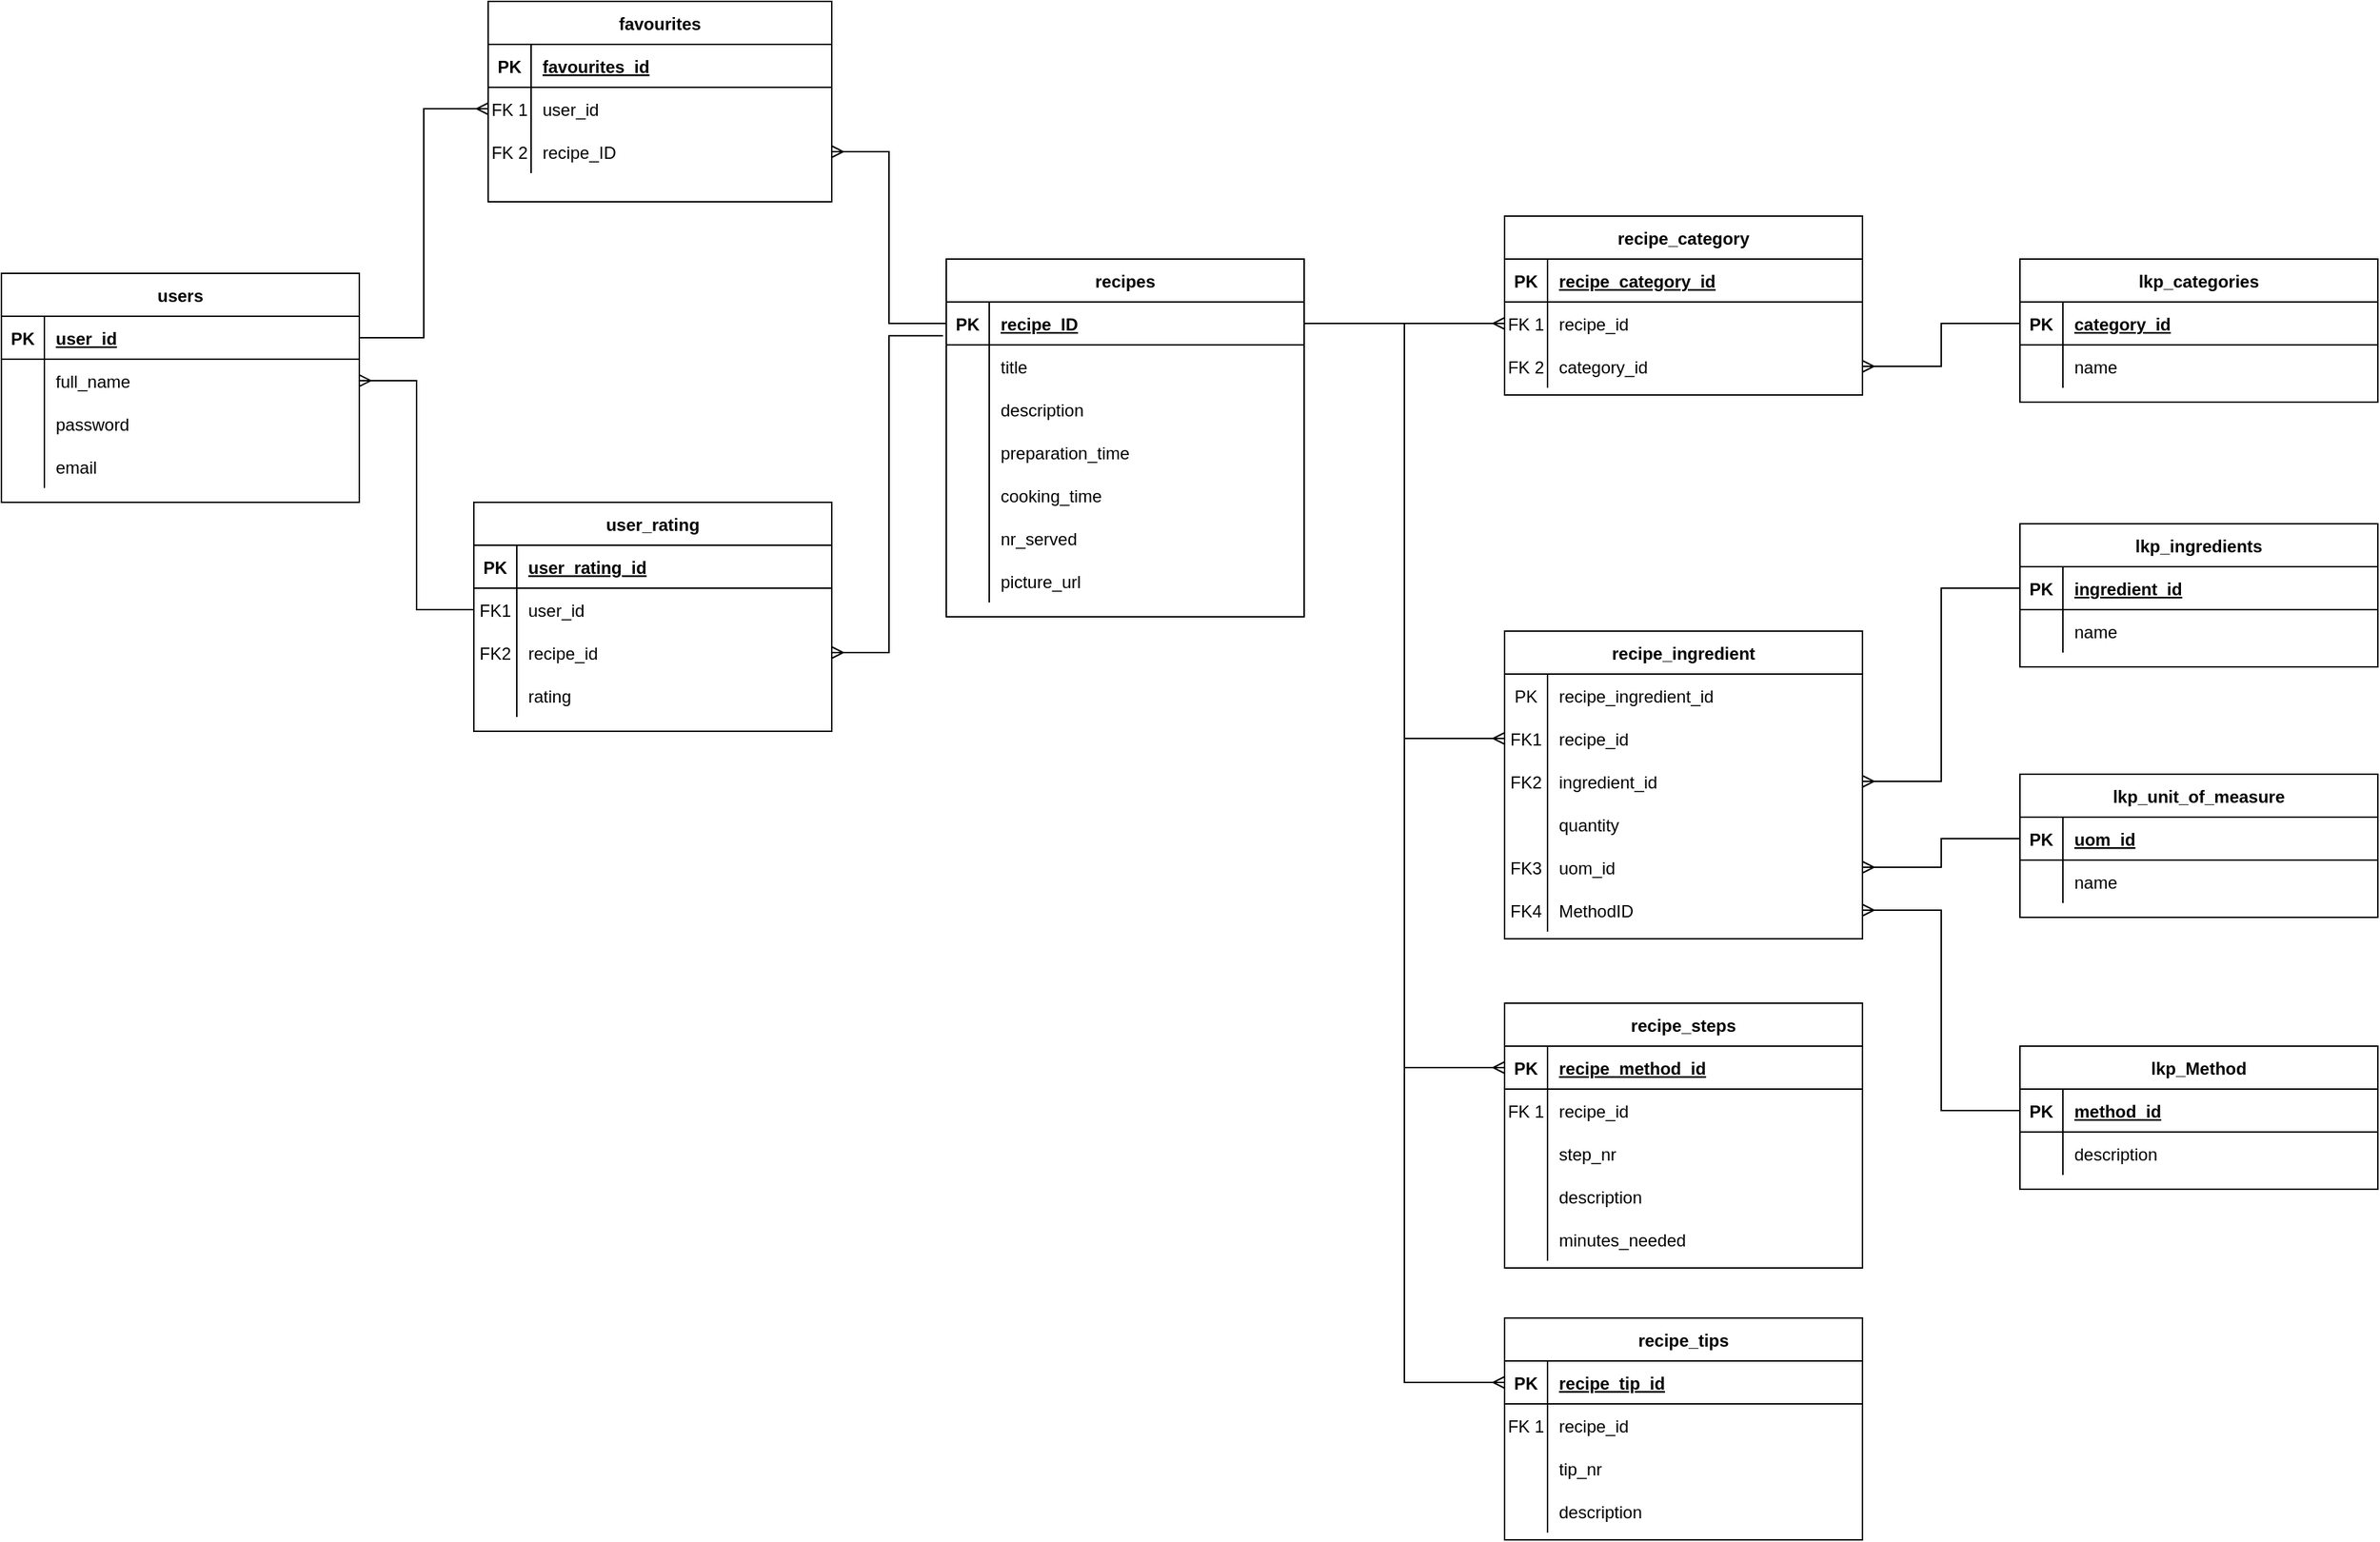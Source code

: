 <mxfile version="24.0.2" type="device">
  <diagram id="R2lEEEUBdFMjLlhIrx00" name="Page-1">
    <mxGraphModel dx="1595" dy="1974" grid="1" gridSize="10" guides="1" tooltips="1" connect="1" arrows="1" fold="1" page="1" pageScale="1" pageWidth="1654" pageHeight="1169" math="0" shadow="0" extFonts="Permanent Marker^https://fonts.googleapis.com/css?family=Permanent+Marker">
      <root>
        <mxCell id="0" />
        <mxCell id="1" parent="0" />
        <mxCell id="C-vyLk0tnHw3VtMMgP7b-2" value="recipes" style="shape=table;startSize=30;container=1;collapsible=1;childLayout=tableLayout;fixedRows=1;rowLines=0;fontStyle=1;align=center;resizeLast=1;" parent="1" vertex="1">
          <mxGeometry x="880" y="100" width="250" height="250" as="geometry" />
        </mxCell>
        <mxCell id="C-vyLk0tnHw3VtMMgP7b-3" value="" style="shape=partialRectangle;collapsible=0;dropTarget=0;pointerEvents=0;fillColor=none;points=[[0,0.5],[1,0.5]];portConstraint=eastwest;top=0;left=0;right=0;bottom=1;" parent="C-vyLk0tnHw3VtMMgP7b-2" vertex="1">
          <mxGeometry y="30" width="250" height="30" as="geometry" />
        </mxCell>
        <mxCell id="C-vyLk0tnHw3VtMMgP7b-4" value="PK" style="shape=partialRectangle;overflow=hidden;connectable=0;fillColor=none;top=0;left=0;bottom=0;right=0;fontStyle=1;" parent="C-vyLk0tnHw3VtMMgP7b-3" vertex="1">
          <mxGeometry width="30" height="30" as="geometry">
            <mxRectangle width="30" height="30" as="alternateBounds" />
          </mxGeometry>
        </mxCell>
        <mxCell id="C-vyLk0tnHw3VtMMgP7b-5" value="recipe_ID" style="shape=partialRectangle;overflow=hidden;connectable=0;fillColor=none;top=0;left=0;bottom=0;right=0;align=left;spacingLeft=6;fontStyle=5;" parent="C-vyLk0tnHw3VtMMgP7b-3" vertex="1">
          <mxGeometry x="30" width="220" height="30" as="geometry">
            <mxRectangle width="220" height="30" as="alternateBounds" />
          </mxGeometry>
        </mxCell>
        <mxCell id="C-vyLk0tnHw3VtMMgP7b-6" value="" style="shape=partialRectangle;collapsible=0;dropTarget=0;pointerEvents=0;fillColor=none;points=[[0,0.5],[1,0.5]];portConstraint=eastwest;top=0;left=0;right=0;bottom=0;" parent="C-vyLk0tnHw3VtMMgP7b-2" vertex="1">
          <mxGeometry y="60" width="250" height="30" as="geometry" />
        </mxCell>
        <mxCell id="C-vyLk0tnHw3VtMMgP7b-7" value="" style="shape=partialRectangle;overflow=hidden;connectable=0;fillColor=none;top=0;left=0;bottom=0;right=0;" parent="C-vyLk0tnHw3VtMMgP7b-6" vertex="1">
          <mxGeometry width="30" height="30" as="geometry">
            <mxRectangle width="30" height="30" as="alternateBounds" />
          </mxGeometry>
        </mxCell>
        <mxCell id="C-vyLk0tnHw3VtMMgP7b-8" value="title" style="shape=partialRectangle;overflow=hidden;connectable=0;fillColor=none;top=0;left=0;bottom=0;right=0;align=left;spacingLeft=6;" parent="C-vyLk0tnHw3VtMMgP7b-6" vertex="1">
          <mxGeometry x="30" width="220" height="30" as="geometry">
            <mxRectangle width="220" height="30" as="alternateBounds" />
          </mxGeometry>
        </mxCell>
        <mxCell id="C-vyLk0tnHw3VtMMgP7b-9" value="" style="shape=partialRectangle;collapsible=0;dropTarget=0;pointerEvents=0;fillColor=none;points=[[0,0.5],[1,0.5]];portConstraint=eastwest;top=0;left=0;right=0;bottom=0;" parent="C-vyLk0tnHw3VtMMgP7b-2" vertex="1">
          <mxGeometry y="90" width="250" height="30" as="geometry" />
        </mxCell>
        <mxCell id="C-vyLk0tnHw3VtMMgP7b-10" value="" style="shape=partialRectangle;overflow=hidden;connectable=0;fillColor=none;top=0;left=0;bottom=0;right=0;" parent="C-vyLk0tnHw3VtMMgP7b-9" vertex="1">
          <mxGeometry width="30" height="30" as="geometry">
            <mxRectangle width="30" height="30" as="alternateBounds" />
          </mxGeometry>
        </mxCell>
        <mxCell id="C-vyLk0tnHw3VtMMgP7b-11" value="description" style="shape=partialRectangle;overflow=hidden;connectable=0;fillColor=none;top=0;left=0;bottom=0;right=0;align=left;spacingLeft=6;" parent="C-vyLk0tnHw3VtMMgP7b-9" vertex="1">
          <mxGeometry x="30" width="220" height="30" as="geometry">
            <mxRectangle width="220" height="30" as="alternateBounds" />
          </mxGeometry>
        </mxCell>
        <mxCell id="tBnI66mgO-vUARyj_V_4-46" style="shape=partialRectangle;collapsible=0;dropTarget=0;pointerEvents=0;fillColor=none;points=[[0,0.5],[1,0.5]];portConstraint=eastwest;top=0;left=0;right=0;bottom=0;" parent="C-vyLk0tnHw3VtMMgP7b-2" vertex="1">
          <mxGeometry y="120" width="250" height="30" as="geometry" />
        </mxCell>
        <mxCell id="tBnI66mgO-vUARyj_V_4-47" style="shape=partialRectangle;overflow=hidden;connectable=0;fillColor=none;top=0;left=0;bottom=0;right=0;" parent="tBnI66mgO-vUARyj_V_4-46" vertex="1">
          <mxGeometry width="30" height="30" as="geometry">
            <mxRectangle width="30" height="30" as="alternateBounds" />
          </mxGeometry>
        </mxCell>
        <mxCell id="tBnI66mgO-vUARyj_V_4-48" value="preparation_time" style="shape=partialRectangle;overflow=hidden;connectable=0;fillColor=none;top=0;left=0;bottom=0;right=0;align=left;spacingLeft=6;" parent="tBnI66mgO-vUARyj_V_4-46" vertex="1">
          <mxGeometry x="30" width="220" height="30" as="geometry">
            <mxRectangle width="220" height="30" as="alternateBounds" />
          </mxGeometry>
        </mxCell>
        <mxCell id="tBnI66mgO-vUARyj_V_4-43" style="shape=partialRectangle;collapsible=0;dropTarget=0;pointerEvents=0;fillColor=none;points=[[0,0.5],[1,0.5]];portConstraint=eastwest;top=0;left=0;right=0;bottom=0;" parent="C-vyLk0tnHw3VtMMgP7b-2" vertex="1">
          <mxGeometry y="150" width="250" height="30" as="geometry" />
        </mxCell>
        <mxCell id="tBnI66mgO-vUARyj_V_4-44" style="shape=partialRectangle;overflow=hidden;connectable=0;fillColor=none;top=0;left=0;bottom=0;right=0;" parent="tBnI66mgO-vUARyj_V_4-43" vertex="1">
          <mxGeometry width="30" height="30" as="geometry">
            <mxRectangle width="30" height="30" as="alternateBounds" />
          </mxGeometry>
        </mxCell>
        <mxCell id="tBnI66mgO-vUARyj_V_4-45" value="cooking_time" style="shape=partialRectangle;overflow=hidden;connectable=0;fillColor=none;top=0;left=0;bottom=0;right=0;align=left;spacingLeft=6;" parent="tBnI66mgO-vUARyj_V_4-43" vertex="1">
          <mxGeometry x="30" width="220" height="30" as="geometry">
            <mxRectangle width="220" height="30" as="alternateBounds" />
          </mxGeometry>
        </mxCell>
        <mxCell id="1CbNMSSbYCw2tk2S9Qh5-1" style="shape=partialRectangle;collapsible=0;dropTarget=0;pointerEvents=0;fillColor=none;points=[[0,0.5],[1,0.5]];portConstraint=eastwest;top=0;left=0;right=0;bottom=0;" parent="C-vyLk0tnHw3VtMMgP7b-2" vertex="1">
          <mxGeometry y="180" width="250" height="30" as="geometry" />
        </mxCell>
        <mxCell id="1CbNMSSbYCw2tk2S9Qh5-2" style="shape=partialRectangle;overflow=hidden;connectable=0;fillColor=none;top=0;left=0;bottom=0;right=0;" parent="1CbNMSSbYCw2tk2S9Qh5-1" vertex="1">
          <mxGeometry width="30" height="30" as="geometry">
            <mxRectangle width="30" height="30" as="alternateBounds" />
          </mxGeometry>
        </mxCell>
        <mxCell id="1CbNMSSbYCw2tk2S9Qh5-3" value="nr_served" style="shape=partialRectangle;overflow=hidden;connectable=0;fillColor=none;top=0;left=0;bottom=0;right=0;align=left;spacingLeft=6;" parent="1CbNMSSbYCw2tk2S9Qh5-1" vertex="1">
          <mxGeometry x="30" width="220" height="30" as="geometry">
            <mxRectangle width="220" height="30" as="alternateBounds" />
          </mxGeometry>
        </mxCell>
        <mxCell id="uKsn416FdknIpAfdfpyw-1" style="shape=partialRectangle;collapsible=0;dropTarget=0;pointerEvents=0;fillColor=none;points=[[0,0.5],[1,0.5]];portConstraint=eastwest;top=0;left=0;right=0;bottom=0;" parent="C-vyLk0tnHw3VtMMgP7b-2" vertex="1">
          <mxGeometry y="210" width="250" height="30" as="geometry" />
        </mxCell>
        <mxCell id="uKsn416FdknIpAfdfpyw-2" style="shape=partialRectangle;overflow=hidden;connectable=0;fillColor=none;top=0;left=0;bottom=0;right=0;" parent="uKsn416FdknIpAfdfpyw-1" vertex="1">
          <mxGeometry width="30" height="30" as="geometry">
            <mxRectangle width="30" height="30" as="alternateBounds" />
          </mxGeometry>
        </mxCell>
        <mxCell id="uKsn416FdknIpAfdfpyw-3" value="picture_url" style="shape=partialRectangle;overflow=hidden;connectable=0;fillColor=none;top=0;left=0;bottom=0;right=0;align=left;spacingLeft=6;" parent="uKsn416FdknIpAfdfpyw-1" vertex="1">
          <mxGeometry x="30" width="220" height="30" as="geometry">
            <mxRectangle width="220" height="30" as="alternateBounds" />
          </mxGeometry>
        </mxCell>
        <mxCell id="C-vyLk0tnHw3VtMMgP7b-13" value="lkp_ingredients" style="shape=table;startSize=30;container=1;collapsible=1;childLayout=tableLayout;fixedRows=1;rowLines=0;fontStyle=1;align=center;resizeLast=1;" parent="1" vertex="1">
          <mxGeometry x="1630" y="285" width="250" height="100" as="geometry" />
        </mxCell>
        <mxCell id="C-vyLk0tnHw3VtMMgP7b-14" value="" style="shape=partialRectangle;collapsible=0;dropTarget=0;pointerEvents=0;fillColor=none;points=[[0,0.5],[1,0.5]];portConstraint=eastwest;top=0;left=0;right=0;bottom=1;" parent="C-vyLk0tnHw3VtMMgP7b-13" vertex="1">
          <mxGeometry y="30" width="250" height="30" as="geometry" />
        </mxCell>
        <mxCell id="C-vyLk0tnHw3VtMMgP7b-15" value="PK" style="shape=partialRectangle;overflow=hidden;connectable=0;fillColor=none;top=0;left=0;bottom=0;right=0;fontStyle=1;" parent="C-vyLk0tnHw3VtMMgP7b-14" vertex="1">
          <mxGeometry width="30" height="30" as="geometry">
            <mxRectangle width="30" height="30" as="alternateBounds" />
          </mxGeometry>
        </mxCell>
        <mxCell id="C-vyLk0tnHw3VtMMgP7b-16" value="ingredient_id" style="shape=partialRectangle;overflow=hidden;connectable=0;fillColor=none;top=0;left=0;bottom=0;right=0;align=left;spacingLeft=6;fontStyle=5;" parent="C-vyLk0tnHw3VtMMgP7b-14" vertex="1">
          <mxGeometry x="30" width="220" height="30" as="geometry">
            <mxRectangle width="220" height="30" as="alternateBounds" />
          </mxGeometry>
        </mxCell>
        <mxCell id="C-vyLk0tnHw3VtMMgP7b-17" value="" style="shape=partialRectangle;collapsible=0;dropTarget=0;pointerEvents=0;fillColor=none;points=[[0,0.5],[1,0.5]];portConstraint=eastwest;top=0;left=0;right=0;bottom=0;" parent="C-vyLk0tnHw3VtMMgP7b-13" vertex="1">
          <mxGeometry y="60" width="250" height="30" as="geometry" />
        </mxCell>
        <mxCell id="C-vyLk0tnHw3VtMMgP7b-18" value="" style="shape=partialRectangle;overflow=hidden;connectable=0;fillColor=none;top=0;left=0;bottom=0;right=0;" parent="C-vyLk0tnHw3VtMMgP7b-17" vertex="1">
          <mxGeometry width="30" height="30" as="geometry">
            <mxRectangle width="30" height="30" as="alternateBounds" />
          </mxGeometry>
        </mxCell>
        <mxCell id="C-vyLk0tnHw3VtMMgP7b-19" value="name" style="shape=partialRectangle;overflow=hidden;connectable=0;fillColor=none;top=0;left=0;bottom=0;right=0;align=left;spacingLeft=6;" parent="C-vyLk0tnHw3VtMMgP7b-17" vertex="1">
          <mxGeometry x="30" width="220" height="30" as="geometry">
            <mxRectangle width="220" height="30" as="alternateBounds" />
          </mxGeometry>
        </mxCell>
        <mxCell id="C-vyLk0tnHw3VtMMgP7b-23" value="users" style="shape=table;startSize=30;container=1;collapsible=1;childLayout=tableLayout;fixedRows=1;rowLines=0;fontStyle=1;align=center;resizeLast=1;" parent="1" vertex="1">
          <mxGeometry x="220" y="110" width="250" height="160" as="geometry" />
        </mxCell>
        <mxCell id="C-vyLk0tnHw3VtMMgP7b-24" value="" style="shape=partialRectangle;collapsible=0;dropTarget=0;pointerEvents=0;fillColor=none;points=[[0,0.5],[1,0.5]];portConstraint=eastwest;top=0;left=0;right=0;bottom=1;" parent="C-vyLk0tnHw3VtMMgP7b-23" vertex="1">
          <mxGeometry y="30" width="250" height="30" as="geometry" />
        </mxCell>
        <mxCell id="C-vyLk0tnHw3VtMMgP7b-25" value="PK" style="shape=partialRectangle;overflow=hidden;connectable=0;fillColor=none;top=0;left=0;bottom=0;right=0;fontStyle=1;" parent="C-vyLk0tnHw3VtMMgP7b-24" vertex="1">
          <mxGeometry width="30" height="30" as="geometry">
            <mxRectangle width="30" height="30" as="alternateBounds" />
          </mxGeometry>
        </mxCell>
        <mxCell id="C-vyLk0tnHw3VtMMgP7b-26" value="user_id" style="shape=partialRectangle;overflow=hidden;connectable=0;fillColor=none;top=0;left=0;bottom=0;right=0;align=left;spacingLeft=6;fontStyle=5;" parent="C-vyLk0tnHw3VtMMgP7b-24" vertex="1">
          <mxGeometry x="30" width="220" height="30" as="geometry">
            <mxRectangle width="220" height="30" as="alternateBounds" />
          </mxGeometry>
        </mxCell>
        <mxCell id="C-vyLk0tnHw3VtMMgP7b-27" value="" style="shape=partialRectangle;collapsible=0;dropTarget=0;pointerEvents=0;fillColor=none;points=[[0,0.5],[1,0.5]];portConstraint=eastwest;top=0;left=0;right=0;bottom=0;" parent="C-vyLk0tnHw3VtMMgP7b-23" vertex="1">
          <mxGeometry y="60" width="250" height="30" as="geometry" />
        </mxCell>
        <mxCell id="C-vyLk0tnHw3VtMMgP7b-28" value="" style="shape=partialRectangle;overflow=hidden;connectable=0;fillColor=none;top=0;left=0;bottom=0;right=0;" parent="C-vyLk0tnHw3VtMMgP7b-27" vertex="1">
          <mxGeometry width="30" height="30" as="geometry">
            <mxRectangle width="30" height="30" as="alternateBounds" />
          </mxGeometry>
        </mxCell>
        <mxCell id="C-vyLk0tnHw3VtMMgP7b-29" value="full_name" style="shape=partialRectangle;overflow=hidden;connectable=0;fillColor=none;top=0;left=0;bottom=0;right=0;align=left;spacingLeft=6;" parent="C-vyLk0tnHw3VtMMgP7b-27" vertex="1">
          <mxGeometry x="30" width="220" height="30" as="geometry">
            <mxRectangle width="220" height="30" as="alternateBounds" />
          </mxGeometry>
        </mxCell>
        <mxCell id="tBnI66mgO-vUARyj_V_4-38" style="shape=partialRectangle;collapsible=0;dropTarget=0;pointerEvents=0;fillColor=none;points=[[0,0.5],[1,0.5]];portConstraint=eastwest;top=0;left=0;right=0;bottom=0;" parent="C-vyLk0tnHw3VtMMgP7b-23" vertex="1">
          <mxGeometry y="90" width="250" height="30" as="geometry" />
        </mxCell>
        <mxCell id="tBnI66mgO-vUARyj_V_4-39" style="shape=partialRectangle;overflow=hidden;connectable=0;fillColor=none;top=0;left=0;bottom=0;right=0;" parent="tBnI66mgO-vUARyj_V_4-38" vertex="1">
          <mxGeometry width="30" height="30" as="geometry">
            <mxRectangle width="30" height="30" as="alternateBounds" />
          </mxGeometry>
        </mxCell>
        <mxCell id="tBnI66mgO-vUARyj_V_4-40" value="password" style="shape=partialRectangle;overflow=hidden;connectable=0;fillColor=none;top=0;left=0;bottom=0;right=0;align=left;spacingLeft=6;" parent="tBnI66mgO-vUARyj_V_4-38" vertex="1">
          <mxGeometry x="30" width="220" height="30" as="geometry">
            <mxRectangle width="220" height="30" as="alternateBounds" />
          </mxGeometry>
        </mxCell>
        <mxCell id="tBnI66mgO-vUARyj_V_4-35" style="shape=partialRectangle;collapsible=0;dropTarget=0;pointerEvents=0;fillColor=none;points=[[0,0.5],[1,0.5]];portConstraint=eastwest;top=0;left=0;right=0;bottom=0;" parent="C-vyLk0tnHw3VtMMgP7b-23" vertex="1">
          <mxGeometry y="120" width="250" height="30" as="geometry" />
        </mxCell>
        <mxCell id="tBnI66mgO-vUARyj_V_4-36" style="shape=partialRectangle;overflow=hidden;connectable=0;fillColor=none;top=0;left=0;bottom=0;right=0;" parent="tBnI66mgO-vUARyj_V_4-35" vertex="1">
          <mxGeometry width="30" height="30" as="geometry">
            <mxRectangle width="30" height="30" as="alternateBounds" />
          </mxGeometry>
        </mxCell>
        <mxCell id="tBnI66mgO-vUARyj_V_4-37" value="email" style="shape=partialRectangle;overflow=hidden;connectable=0;fillColor=none;top=0;left=0;bottom=0;right=0;align=left;spacingLeft=6;" parent="tBnI66mgO-vUARyj_V_4-35" vertex="1">
          <mxGeometry x="30" width="220" height="30" as="geometry">
            <mxRectangle width="220" height="30" as="alternateBounds" />
          </mxGeometry>
        </mxCell>
        <mxCell id="tBnI66mgO-vUARyj_V_4-118" style="edgeStyle=orthogonalEdgeStyle;rounded=0;orthogonalLoop=1;jettySize=auto;html=1;exitX=1;exitY=0.5;exitDx=0;exitDy=0;entryX=1;entryY=0.5;entryDx=0;entryDy=0;endArrow=none;endFill=0;startArrow=ERmany;startFill=0;" parent="1" target="C-vyLk0tnHw3VtMMgP7b-14" edge="1">
          <mxGeometry relative="1" as="geometry" />
        </mxCell>
        <mxCell id="sYk91RG8qOyeURXxcLh3-12" value="recipe_ingredient" style="shape=table;startSize=30;container=1;collapsible=1;childLayout=tableLayout;fixedRows=1;rowLines=0;fontStyle=1;align=center;resizeLast=1;" parent="1" vertex="1">
          <mxGeometry x="1270" y="360" width="250" height="215" as="geometry" />
        </mxCell>
        <mxCell id="tBnI66mgO-vUARyj_V_4-49" style="shape=partialRectangle;collapsible=0;dropTarget=0;pointerEvents=0;fillColor=none;points=[[0,0.5],[1,0.5]];portConstraint=eastwest;top=0;left=0;right=0;bottom=0;" parent="sYk91RG8qOyeURXxcLh3-12" vertex="1">
          <mxGeometry y="30" width="250" height="30" as="geometry" />
        </mxCell>
        <mxCell id="tBnI66mgO-vUARyj_V_4-50" value="PK" style="shape=partialRectangle;overflow=hidden;connectable=0;fillColor=none;top=0;left=0;bottom=0;right=0;" parent="tBnI66mgO-vUARyj_V_4-49" vertex="1">
          <mxGeometry width="30" height="30" as="geometry">
            <mxRectangle width="30" height="30" as="alternateBounds" />
          </mxGeometry>
        </mxCell>
        <mxCell id="tBnI66mgO-vUARyj_V_4-51" value="recipe_ingredient_id" style="shape=partialRectangle;overflow=hidden;connectable=0;fillColor=none;top=0;left=0;bottom=0;right=0;align=left;spacingLeft=6;" parent="tBnI66mgO-vUARyj_V_4-49" vertex="1">
          <mxGeometry x="30" width="220" height="30" as="geometry">
            <mxRectangle width="220" height="30" as="alternateBounds" />
          </mxGeometry>
        </mxCell>
        <mxCell id="sYk91RG8qOyeURXxcLh3-16" value="" style="shape=partialRectangle;collapsible=0;dropTarget=0;pointerEvents=0;fillColor=none;points=[[0,0.5],[1,0.5]];portConstraint=eastwest;top=0;left=0;right=0;bottom=0;" parent="sYk91RG8qOyeURXxcLh3-12" vertex="1">
          <mxGeometry y="60" width="250" height="30" as="geometry" />
        </mxCell>
        <mxCell id="sYk91RG8qOyeURXxcLh3-17" value="FK1" style="shape=partialRectangle;overflow=hidden;connectable=0;fillColor=none;top=0;left=0;bottom=0;right=0;" parent="sYk91RG8qOyeURXxcLh3-16" vertex="1">
          <mxGeometry width="30" height="30" as="geometry">
            <mxRectangle width="30" height="30" as="alternateBounds" />
          </mxGeometry>
        </mxCell>
        <mxCell id="sYk91RG8qOyeURXxcLh3-18" value="recipe_id " style="shape=partialRectangle;overflow=hidden;connectable=0;fillColor=none;top=0;left=0;bottom=0;right=0;align=left;spacingLeft=6;" parent="sYk91RG8qOyeURXxcLh3-16" vertex="1">
          <mxGeometry x="30" width="220" height="30" as="geometry">
            <mxRectangle width="220" height="30" as="alternateBounds" />
          </mxGeometry>
        </mxCell>
        <mxCell id="sYk91RG8qOyeURXxcLh3-19" value="" style="shape=partialRectangle;collapsible=0;dropTarget=0;pointerEvents=0;fillColor=none;points=[[0,0.5],[1,0.5]];portConstraint=eastwest;top=0;left=0;right=0;bottom=0;" parent="sYk91RG8qOyeURXxcLh3-12" vertex="1">
          <mxGeometry y="90" width="250" height="30" as="geometry" />
        </mxCell>
        <mxCell id="sYk91RG8qOyeURXxcLh3-20" value="FK2" style="shape=partialRectangle;overflow=hidden;connectable=0;fillColor=none;top=0;left=0;bottom=0;right=0;" parent="sYk91RG8qOyeURXxcLh3-19" vertex="1">
          <mxGeometry width="30" height="30" as="geometry">
            <mxRectangle width="30" height="30" as="alternateBounds" />
          </mxGeometry>
        </mxCell>
        <mxCell id="sYk91RG8qOyeURXxcLh3-21" value="ingredient_id" style="shape=partialRectangle;overflow=hidden;connectable=0;fillColor=none;top=0;left=0;bottom=0;right=0;align=left;spacingLeft=6;" parent="sYk91RG8qOyeURXxcLh3-19" vertex="1">
          <mxGeometry x="30" width="220" height="30" as="geometry">
            <mxRectangle width="220" height="30" as="alternateBounds" />
          </mxGeometry>
        </mxCell>
        <mxCell id="tBnI66mgO-vUARyj_V_4-55" style="shape=partialRectangle;collapsible=0;dropTarget=0;pointerEvents=0;fillColor=none;points=[[0,0.5],[1,0.5]];portConstraint=eastwest;top=0;left=0;right=0;bottom=0;" parent="sYk91RG8qOyeURXxcLh3-12" vertex="1">
          <mxGeometry y="120" width="250" height="30" as="geometry" />
        </mxCell>
        <mxCell id="tBnI66mgO-vUARyj_V_4-56" style="shape=partialRectangle;overflow=hidden;connectable=0;fillColor=none;top=0;left=0;bottom=0;right=0;" parent="tBnI66mgO-vUARyj_V_4-55" vertex="1">
          <mxGeometry width="30" height="30" as="geometry">
            <mxRectangle width="30" height="30" as="alternateBounds" />
          </mxGeometry>
        </mxCell>
        <mxCell id="tBnI66mgO-vUARyj_V_4-57" value="quantity" style="shape=partialRectangle;overflow=hidden;connectable=0;fillColor=none;top=0;left=0;bottom=0;right=0;align=left;spacingLeft=6;" parent="tBnI66mgO-vUARyj_V_4-55" vertex="1">
          <mxGeometry x="30" width="220" height="30" as="geometry">
            <mxRectangle width="220" height="30" as="alternateBounds" />
          </mxGeometry>
        </mxCell>
        <mxCell id="tBnI66mgO-vUARyj_V_4-58" style="shape=partialRectangle;collapsible=0;dropTarget=0;pointerEvents=0;fillColor=none;points=[[0,0.5],[1,0.5]];portConstraint=eastwest;top=0;left=0;right=0;bottom=0;" parent="sYk91RG8qOyeURXxcLh3-12" vertex="1">
          <mxGeometry y="150" width="250" height="30" as="geometry" />
        </mxCell>
        <mxCell id="tBnI66mgO-vUARyj_V_4-59" value="FK3" style="shape=partialRectangle;overflow=hidden;connectable=0;fillColor=none;top=0;left=0;bottom=0;right=0;" parent="tBnI66mgO-vUARyj_V_4-58" vertex="1">
          <mxGeometry width="30" height="30" as="geometry">
            <mxRectangle width="30" height="30" as="alternateBounds" />
          </mxGeometry>
        </mxCell>
        <mxCell id="tBnI66mgO-vUARyj_V_4-60" value="uom_id" style="shape=partialRectangle;overflow=hidden;connectable=0;fillColor=none;top=0;left=0;bottom=0;right=0;align=left;spacingLeft=6;" parent="tBnI66mgO-vUARyj_V_4-58" vertex="1">
          <mxGeometry x="30" width="220" height="30" as="geometry">
            <mxRectangle width="220" height="30" as="alternateBounds" />
          </mxGeometry>
        </mxCell>
        <mxCell id="tBnI66mgO-vUARyj_V_4-62" style="shape=partialRectangle;collapsible=0;dropTarget=0;pointerEvents=0;fillColor=none;points=[[0,0.5],[1,0.5]];portConstraint=eastwest;top=0;left=0;right=0;bottom=0;" parent="sYk91RG8qOyeURXxcLh3-12" vertex="1">
          <mxGeometry y="180" width="250" height="30" as="geometry" />
        </mxCell>
        <mxCell id="tBnI66mgO-vUARyj_V_4-63" value="FK4" style="shape=partialRectangle;overflow=hidden;connectable=0;fillColor=none;top=0;left=0;bottom=0;right=0;" parent="tBnI66mgO-vUARyj_V_4-62" vertex="1">
          <mxGeometry width="30" height="30" as="geometry">
            <mxRectangle width="30" height="30" as="alternateBounds" />
          </mxGeometry>
        </mxCell>
        <mxCell id="tBnI66mgO-vUARyj_V_4-64" value="MethodID" style="shape=partialRectangle;overflow=hidden;connectable=0;fillColor=none;top=0;left=0;bottom=0;right=0;align=left;spacingLeft=6;" parent="tBnI66mgO-vUARyj_V_4-62" vertex="1">
          <mxGeometry x="30" width="220" height="30" as="geometry">
            <mxRectangle width="220" height="30" as="alternateBounds" />
          </mxGeometry>
        </mxCell>
        <mxCell id="sYk91RG8qOyeURXxcLh3-30" value="lkp_categories" style="shape=table;startSize=30;container=1;collapsible=1;childLayout=tableLayout;fixedRows=1;rowLines=0;fontStyle=1;align=center;resizeLast=1;" parent="1" vertex="1">
          <mxGeometry x="1630" y="100" width="250" height="100" as="geometry" />
        </mxCell>
        <mxCell id="sYk91RG8qOyeURXxcLh3-31" value="" style="shape=partialRectangle;collapsible=0;dropTarget=0;pointerEvents=0;fillColor=none;points=[[0,0.5],[1,0.5]];portConstraint=eastwest;top=0;left=0;right=0;bottom=1;" parent="sYk91RG8qOyeURXxcLh3-30" vertex="1">
          <mxGeometry y="30" width="250" height="30" as="geometry" />
        </mxCell>
        <mxCell id="sYk91RG8qOyeURXxcLh3-32" value="PK" style="shape=partialRectangle;overflow=hidden;connectable=0;fillColor=none;top=0;left=0;bottom=0;right=0;fontStyle=1;" parent="sYk91RG8qOyeURXxcLh3-31" vertex="1">
          <mxGeometry width="30" height="30" as="geometry">
            <mxRectangle width="30" height="30" as="alternateBounds" />
          </mxGeometry>
        </mxCell>
        <mxCell id="sYk91RG8qOyeURXxcLh3-33" value="category_id" style="shape=partialRectangle;overflow=hidden;connectable=0;fillColor=none;top=0;left=0;bottom=0;right=0;align=left;spacingLeft=6;fontStyle=5;" parent="sYk91RG8qOyeURXxcLh3-31" vertex="1">
          <mxGeometry x="30" width="220" height="30" as="geometry">
            <mxRectangle width="220" height="30" as="alternateBounds" />
          </mxGeometry>
        </mxCell>
        <mxCell id="sYk91RG8qOyeURXxcLh3-34" value="" style="shape=partialRectangle;collapsible=0;dropTarget=0;pointerEvents=0;fillColor=none;points=[[0,0.5],[1,0.5]];portConstraint=eastwest;top=0;left=0;right=0;bottom=0;" parent="sYk91RG8qOyeURXxcLh3-30" vertex="1">
          <mxGeometry y="60" width="250" height="30" as="geometry" />
        </mxCell>
        <mxCell id="sYk91RG8qOyeURXxcLh3-35" value="" style="shape=partialRectangle;overflow=hidden;connectable=0;fillColor=none;top=0;left=0;bottom=0;right=0;" parent="sYk91RG8qOyeURXxcLh3-34" vertex="1">
          <mxGeometry width="30" height="30" as="geometry">
            <mxRectangle width="30" height="30" as="alternateBounds" />
          </mxGeometry>
        </mxCell>
        <mxCell id="sYk91RG8qOyeURXxcLh3-36" value="name" style="shape=partialRectangle;overflow=hidden;connectable=0;fillColor=none;top=0;left=0;bottom=0;right=0;align=left;spacingLeft=6;" parent="sYk91RG8qOyeURXxcLh3-34" vertex="1">
          <mxGeometry x="30" width="220" height="30" as="geometry">
            <mxRectangle width="220" height="30" as="alternateBounds" />
          </mxGeometry>
        </mxCell>
        <mxCell id="sYk91RG8qOyeURXxcLh3-47" value="user_rating" style="shape=table;startSize=30;container=1;collapsible=1;childLayout=tableLayout;fixedRows=1;rowLines=0;fontStyle=1;align=center;resizeLast=1;" parent="1" vertex="1">
          <mxGeometry x="550" y="270" width="250" height="160" as="geometry" />
        </mxCell>
        <mxCell id="sYk91RG8qOyeURXxcLh3-48" value="" style="shape=partialRectangle;collapsible=0;dropTarget=0;pointerEvents=0;fillColor=none;points=[[0,0.5],[1,0.5]];portConstraint=eastwest;top=0;left=0;right=0;bottom=1;" parent="sYk91RG8qOyeURXxcLh3-47" vertex="1">
          <mxGeometry y="30" width="250" height="30" as="geometry" />
        </mxCell>
        <mxCell id="sYk91RG8qOyeURXxcLh3-49" value="PK" style="shape=partialRectangle;overflow=hidden;connectable=0;fillColor=none;top=0;left=0;bottom=0;right=0;fontStyle=1;" parent="sYk91RG8qOyeURXxcLh3-48" vertex="1">
          <mxGeometry width="30" height="30" as="geometry">
            <mxRectangle width="30" height="30" as="alternateBounds" />
          </mxGeometry>
        </mxCell>
        <mxCell id="sYk91RG8qOyeURXxcLh3-50" value="user_rating_id" style="shape=partialRectangle;overflow=hidden;connectable=0;fillColor=none;top=0;left=0;bottom=0;right=0;align=left;spacingLeft=6;fontStyle=5;" parent="sYk91RG8qOyeURXxcLh3-48" vertex="1">
          <mxGeometry x="30" width="220" height="30" as="geometry">
            <mxRectangle width="220" height="30" as="alternateBounds" />
          </mxGeometry>
        </mxCell>
        <mxCell id="sYk91RG8qOyeURXxcLh3-51" value="" style="shape=partialRectangle;collapsible=0;dropTarget=0;pointerEvents=0;fillColor=none;points=[[0,0.5],[1,0.5]];portConstraint=eastwest;top=0;left=0;right=0;bottom=0;" parent="sYk91RG8qOyeURXxcLh3-47" vertex="1">
          <mxGeometry y="60" width="250" height="30" as="geometry" />
        </mxCell>
        <mxCell id="sYk91RG8qOyeURXxcLh3-52" value="FK1" style="shape=partialRectangle;overflow=hidden;connectable=0;fillColor=none;top=0;left=0;bottom=0;right=0;" parent="sYk91RG8qOyeURXxcLh3-51" vertex="1">
          <mxGeometry width="30" height="30" as="geometry">
            <mxRectangle width="30" height="30" as="alternateBounds" />
          </mxGeometry>
        </mxCell>
        <mxCell id="sYk91RG8qOyeURXxcLh3-53" value="user_id" style="shape=partialRectangle;overflow=hidden;connectable=0;fillColor=none;top=0;left=0;bottom=0;right=0;align=left;spacingLeft=6;" parent="sYk91RG8qOyeURXxcLh3-51" vertex="1">
          <mxGeometry x="30" width="220" height="30" as="geometry">
            <mxRectangle width="220" height="30" as="alternateBounds" />
          </mxGeometry>
        </mxCell>
        <mxCell id="tBnI66mgO-vUARyj_V_4-66" style="shape=partialRectangle;collapsible=0;dropTarget=0;pointerEvents=0;fillColor=none;points=[[0,0.5],[1,0.5]];portConstraint=eastwest;top=0;left=0;right=0;bottom=0;" parent="sYk91RG8qOyeURXxcLh3-47" vertex="1">
          <mxGeometry y="90" width="250" height="30" as="geometry" />
        </mxCell>
        <mxCell id="tBnI66mgO-vUARyj_V_4-67" value="FK2" style="shape=partialRectangle;overflow=hidden;connectable=0;fillColor=none;top=0;left=0;bottom=0;right=0;" parent="tBnI66mgO-vUARyj_V_4-66" vertex="1">
          <mxGeometry width="30" height="30" as="geometry">
            <mxRectangle width="30" height="30" as="alternateBounds" />
          </mxGeometry>
        </mxCell>
        <mxCell id="tBnI66mgO-vUARyj_V_4-68" value="recipe_id" style="shape=partialRectangle;overflow=hidden;connectable=0;fillColor=none;top=0;left=0;bottom=0;right=0;align=left;spacingLeft=6;" parent="tBnI66mgO-vUARyj_V_4-66" vertex="1">
          <mxGeometry x="30" width="220" height="30" as="geometry">
            <mxRectangle width="220" height="30" as="alternateBounds" />
          </mxGeometry>
        </mxCell>
        <mxCell id="tBnI66mgO-vUARyj_V_4-128" style="shape=partialRectangle;collapsible=0;dropTarget=0;pointerEvents=0;fillColor=none;points=[[0,0.5],[1,0.5]];portConstraint=eastwest;top=0;left=0;right=0;bottom=0;" parent="sYk91RG8qOyeURXxcLh3-47" vertex="1">
          <mxGeometry y="120" width="250" height="30" as="geometry" />
        </mxCell>
        <mxCell id="tBnI66mgO-vUARyj_V_4-129" style="shape=partialRectangle;overflow=hidden;connectable=0;fillColor=none;top=0;left=0;bottom=0;right=0;" parent="tBnI66mgO-vUARyj_V_4-128" vertex="1">
          <mxGeometry width="30" height="30" as="geometry">
            <mxRectangle width="30" height="30" as="alternateBounds" />
          </mxGeometry>
        </mxCell>
        <mxCell id="tBnI66mgO-vUARyj_V_4-130" value="rating" style="shape=partialRectangle;overflow=hidden;connectable=0;fillColor=none;top=0;left=0;bottom=0;right=0;align=left;spacingLeft=6;" parent="tBnI66mgO-vUARyj_V_4-128" vertex="1">
          <mxGeometry x="30" width="220" height="30" as="geometry">
            <mxRectangle width="220" height="30" as="alternateBounds" />
          </mxGeometry>
        </mxCell>
        <mxCell id="sYk91RG8qOyeURXxcLh3-71" value="" style="edgeStyle=orthogonalEdgeStyle;fontSize=12;html=1;endArrow=ERmany;startArrow=none;rounded=0;exitX=0;exitY=0.5;exitDx=0;exitDy=0;startFill=0;" parent="1" source="sYk91RG8qOyeURXxcLh3-51" target="C-vyLk0tnHw3VtMMgP7b-27" edge="1">
          <mxGeometry width="100" height="100" relative="1" as="geometry">
            <mxPoint x="210.48" y="477.5" as="sourcePoint" />
            <mxPoint x="375.48" y="592.5" as="targetPoint" />
          </mxGeometry>
        </mxCell>
        <mxCell id="tBnI66mgO-vUARyj_V_4-10" value="recipe_category" style="shape=table;startSize=30;container=1;collapsible=1;childLayout=tableLayout;fixedRows=1;rowLines=0;fontStyle=1;align=center;resizeLast=1;" parent="1" vertex="1">
          <mxGeometry x="1270" y="70" width="250" height="125" as="geometry" />
        </mxCell>
        <mxCell id="tBnI66mgO-vUARyj_V_4-11" value="" style="shape=partialRectangle;collapsible=0;dropTarget=0;pointerEvents=0;fillColor=none;points=[[0,0.5],[1,0.5]];portConstraint=eastwest;top=0;left=0;right=0;bottom=1;" parent="tBnI66mgO-vUARyj_V_4-10" vertex="1">
          <mxGeometry y="30" width="250" height="30" as="geometry" />
        </mxCell>
        <mxCell id="tBnI66mgO-vUARyj_V_4-12" value="PK" style="shape=partialRectangle;overflow=hidden;connectable=0;fillColor=none;top=0;left=0;bottom=0;right=0;fontStyle=1;" parent="tBnI66mgO-vUARyj_V_4-11" vertex="1">
          <mxGeometry width="30" height="30" as="geometry">
            <mxRectangle width="30" height="30" as="alternateBounds" />
          </mxGeometry>
        </mxCell>
        <mxCell id="tBnI66mgO-vUARyj_V_4-13" value="recipe_category_id" style="shape=partialRectangle;overflow=hidden;connectable=0;fillColor=none;top=0;left=0;bottom=0;right=0;align=left;spacingLeft=6;fontStyle=5;" parent="tBnI66mgO-vUARyj_V_4-11" vertex="1">
          <mxGeometry x="30" width="220" height="30" as="geometry">
            <mxRectangle width="220" height="30" as="alternateBounds" />
          </mxGeometry>
        </mxCell>
        <mxCell id="tBnI66mgO-vUARyj_V_4-14" value="" style="shape=partialRectangle;collapsible=0;dropTarget=0;pointerEvents=0;fillColor=none;points=[[0,0.5],[1,0.5]];portConstraint=eastwest;top=0;left=0;right=0;bottom=0;" parent="tBnI66mgO-vUARyj_V_4-10" vertex="1">
          <mxGeometry y="60" width="250" height="30" as="geometry" />
        </mxCell>
        <mxCell id="tBnI66mgO-vUARyj_V_4-15" value="FK 1" style="shape=partialRectangle;overflow=hidden;connectable=0;fillColor=none;top=0;left=0;bottom=0;right=0;" parent="tBnI66mgO-vUARyj_V_4-14" vertex="1">
          <mxGeometry width="30" height="30" as="geometry">
            <mxRectangle width="30" height="30" as="alternateBounds" />
          </mxGeometry>
        </mxCell>
        <mxCell id="tBnI66mgO-vUARyj_V_4-16" value="recipe_id" style="shape=partialRectangle;overflow=hidden;connectable=0;fillColor=none;top=0;left=0;bottom=0;right=0;align=left;spacingLeft=6;" parent="tBnI66mgO-vUARyj_V_4-14" vertex="1">
          <mxGeometry x="30" width="220" height="30" as="geometry">
            <mxRectangle width="220" height="30" as="alternateBounds" />
          </mxGeometry>
        </mxCell>
        <mxCell id="tBnI66mgO-vUARyj_V_4-21" style="shape=partialRectangle;collapsible=0;dropTarget=0;pointerEvents=0;fillColor=none;points=[[0,0.5],[1,0.5]];portConstraint=eastwest;top=0;left=0;right=0;bottom=0;" parent="tBnI66mgO-vUARyj_V_4-10" vertex="1">
          <mxGeometry y="90" width="250" height="30" as="geometry" />
        </mxCell>
        <mxCell id="tBnI66mgO-vUARyj_V_4-22" value="FK 2" style="shape=partialRectangle;overflow=hidden;connectable=0;fillColor=none;top=0;left=0;bottom=0;right=0;" parent="tBnI66mgO-vUARyj_V_4-21" vertex="1">
          <mxGeometry width="30" height="30" as="geometry">
            <mxRectangle width="30" height="30" as="alternateBounds" />
          </mxGeometry>
        </mxCell>
        <mxCell id="tBnI66mgO-vUARyj_V_4-23" value="category_id" style="shape=partialRectangle;overflow=hidden;connectable=0;fillColor=none;top=0;left=0;bottom=0;right=0;align=left;spacingLeft=6;" parent="tBnI66mgO-vUARyj_V_4-21" vertex="1">
          <mxGeometry x="30" width="220" height="30" as="geometry">
            <mxRectangle width="220" height="30" as="alternateBounds" />
          </mxGeometry>
        </mxCell>
        <mxCell id="tBnI66mgO-vUARyj_V_4-19" style="edgeStyle=orthogonalEdgeStyle;rounded=0;orthogonalLoop=1;jettySize=auto;html=1;exitX=1;exitY=0.5;exitDx=0;exitDy=0;entryX=0;entryY=0.5;entryDx=0;entryDy=0;endArrow=ERmany;endFill=0;" parent="1" source="C-vyLk0tnHw3VtMMgP7b-3" target="tBnI66mgO-vUARyj_V_4-14" edge="1">
          <mxGeometry relative="1" as="geometry" />
        </mxCell>
        <mxCell id="tBnI66mgO-vUARyj_V_4-20" style="edgeStyle=orthogonalEdgeStyle;rounded=0;orthogonalLoop=1;jettySize=auto;html=1;exitX=0;exitY=0.5;exitDx=0;exitDy=0;endArrow=ERmany;endFill=0;" parent="1" source="sYk91RG8qOyeURXxcLh3-31" target="tBnI66mgO-vUARyj_V_4-21" edge="1">
          <mxGeometry relative="1" as="geometry">
            <mxPoint x="1490" y="410" as="targetPoint" />
          </mxGeometry>
        </mxCell>
        <mxCell id="tBnI66mgO-vUARyj_V_4-24" value="favourites" style="shape=table;startSize=30;container=1;collapsible=1;childLayout=tableLayout;fixedRows=1;rowLines=0;fontStyle=1;align=center;resizeLast=1;" parent="1" vertex="1">
          <mxGeometry x="560" y="-80" width="240" height="140" as="geometry" />
        </mxCell>
        <mxCell id="tBnI66mgO-vUARyj_V_4-25" value="" style="shape=partialRectangle;collapsible=0;dropTarget=0;pointerEvents=0;fillColor=none;points=[[0,0.5],[1,0.5]];portConstraint=eastwest;top=0;left=0;right=0;bottom=1;" parent="tBnI66mgO-vUARyj_V_4-24" vertex="1">
          <mxGeometry y="30" width="240" height="30" as="geometry" />
        </mxCell>
        <mxCell id="tBnI66mgO-vUARyj_V_4-26" value="PK" style="shape=partialRectangle;overflow=hidden;connectable=0;fillColor=none;top=0;left=0;bottom=0;right=0;fontStyle=1;" parent="tBnI66mgO-vUARyj_V_4-25" vertex="1">
          <mxGeometry width="30" height="30" as="geometry">
            <mxRectangle width="30" height="30" as="alternateBounds" />
          </mxGeometry>
        </mxCell>
        <mxCell id="tBnI66mgO-vUARyj_V_4-27" value="favourites_id" style="shape=partialRectangle;overflow=hidden;connectable=0;fillColor=none;top=0;left=0;bottom=0;right=0;align=left;spacingLeft=6;fontStyle=5;" parent="tBnI66mgO-vUARyj_V_4-25" vertex="1">
          <mxGeometry x="30" width="210" height="30" as="geometry">
            <mxRectangle width="210" height="30" as="alternateBounds" />
          </mxGeometry>
        </mxCell>
        <mxCell id="tBnI66mgO-vUARyj_V_4-28" value="" style="shape=partialRectangle;collapsible=0;dropTarget=0;pointerEvents=0;fillColor=none;points=[[0,0.5],[1,0.5]];portConstraint=eastwest;top=0;left=0;right=0;bottom=0;" parent="tBnI66mgO-vUARyj_V_4-24" vertex="1">
          <mxGeometry y="60" width="240" height="30" as="geometry" />
        </mxCell>
        <mxCell id="tBnI66mgO-vUARyj_V_4-29" value="FK 1" style="shape=partialRectangle;overflow=hidden;connectable=0;fillColor=none;top=0;left=0;bottom=0;right=0;" parent="tBnI66mgO-vUARyj_V_4-28" vertex="1">
          <mxGeometry width="30" height="30" as="geometry">
            <mxRectangle width="30" height="30" as="alternateBounds" />
          </mxGeometry>
        </mxCell>
        <mxCell id="tBnI66mgO-vUARyj_V_4-30" value="user_id" style="shape=partialRectangle;overflow=hidden;connectable=0;fillColor=none;top=0;left=0;bottom=0;right=0;align=left;spacingLeft=6;" parent="tBnI66mgO-vUARyj_V_4-28" vertex="1">
          <mxGeometry x="30" width="210" height="30" as="geometry">
            <mxRectangle width="210" height="30" as="alternateBounds" />
          </mxGeometry>
        </mxCell>
        <mxCell id="tBnI66mgO-vUARyj_V_4-31" style="shape=partialRectangle;collapsible=0;dropTarget=0;pointerEvents=0;fillColor=none;points=[[0,0.5],[1,0.5]];portConstraint=eastwest;top=0;left=0;right=0;bottom=0;" parent="tBnI66mgO-vUARyj_V_4-24" vertex="1">
          <mxGeometry y="90" width="240" height="30" as="geometry" />
        </mxCell>
        <mxCell id="tBnI66mgO-vUARyj_V_4-32" value="FK 2" style="shape=partialRectangle;overflow=hidden;connectable=0;fillColor=none;top=0;left=0;bottom=0;right=0;" parent="tBnI66mgO-vUARyj_V_4-31" vertex="1">
          <mxGeometry width="30" height="30" as="geometry">
            <mxRectangle width="30" height="30" as="alternateBounds" />
          </mxGeometry>
        </mxCell>
        <mxCell id="tBnI66mgO-vUARyj_V_4-33" value="recipe_ID" style="shape=partialRectangle;overflow=hidden;connectable=0;fillColor=none;top=0;left=0;bottom=0;right=0;align=left;spacingLeft=6;" parent="tBnI66mgO-vUARyj_V_4-31" vertex="1">
          <mxGeometry x="30" width="210" height="30" as="geometry">
            <mxRectangle width="210" height="30" as="alternateBounds" />
          </mxGeometry>
        </mxCell>
        <mxCell id="tBnI66mgO-vUARyj_V_4-41" style="edgeStyle=orthogonalEdgeStyle;rounded=0;orthogonalLoop=1;jettySize=auto;html=1;exitX=1;exitY=0.5;exitDx=0;exitDy=0;endArrow=ERmany;endFill=0;" parent="1" source="C-vyLk0tnHw3VtMMgP7b-24" target="tBnI66mgO-vUARyj_V_4-28" edge="1">
          <mxGeometry relative="1" as="geometry" />
        </mxCell>
        <mxCell id="tBnI66mgO-vUARyj_V_4-42" style="edgeStyle=orthogonalEdgeStyle;rounded=0;orthogonalLoop=1;jettySize=auto;html=1;exitX=0;exitY=0.5;exitDx=0;exitDy=0;entryX=1;entryY=0.5;entryDx=0;entryDy=0;endArrow=ERmany;endFill=0;" parent="1" source="C-vyLk0tnHw3VtMMgP7b-3" target="tBnI66mgO-vUARyj_V_4-31" edge="1">
          <mxGeometry relative="1" as="geometry" />
        </mxCell>
        <mxCell id="tBnI66mgO-vUARyj_V_4-61" style="edgeStyle=orthogonalEdgeStyle;rounded=0;orthogonalLoop=1;jettySize=auto;html=1;exitX=1;exitY=0.5;exitDx=0;exitDy=0;entryX=0;entryY=0.5;entryDx=0;entryDy=0;endArrow=ERmany;endFill=0;" parent="1" source="C-vyLk0tnHw3VtMMgP7b-3" target="sYk91RG8qOyeURXxcLh3-16" edge="1">
          <mxGeometry relative="1" as="geometry" />
        </mxCell>
        <mxCell id="tBnI66mgO-vUARyj_V_4-65" style="edgeStyle=orthogonalEdgeStyle;rounded=0;orthogonalLoop=1;jettySize=auto;html=1;endArrow=ERmany;endFill=0;" parent="1" source="C-vyLk0tnHw3VtMMgP7b-14" target="sYk91RG8qOyeURXxcLh3-19" edge="1">
          <mxGeometry relative="1" as="geometry" />
        </mxCell>
        <mxCell id="tBnI66mgO-vUARyj_V_4-69" style="edgeStyle=orthogonalEdgeStyle;rounded=0;orthogonalLoop=1;jettySize=auto;html=1;exitX=1;exitY=0.5;exitDx=0;exitDy=0;entryX=-0.009;entryY=0.786;entryDx=0;entryDy=0;entryPerimeter=0;endArrow=none;endFill=0;startArrow=ERmany;startFill=0;" parent="1" source="tBnI66mgO-vUARyj_V_4-66" target="C-vyLk0tnHw3VtMMgP7b-3" edge="1">
          <mxGeometry relative="1" as="geometry" />
        </mxCell>
        <mxCell id="tBnI66mgO-vUARyj_V_4-70" value="recipe_steps" style="shape=table;startSize=30;container=1;collapsible=1;childLayout=tableLayout;fixedRows=1;rowLines=0;fontStyle=1;align=center;resizeLast=1;" parent="1" vertex="1">
          <mxGeometry x="1270" y="620" width="250" height="185" as="geometry" />
        </mxCell>
        <mxCell id="tBnI66mgO-vUARyj_V_4-71" value="" style="shape=partialRectangle;collapsible=0;dropTarget=0;pointerEvents=0;fillColor=none;points=[[0,0.5],[1,0.5]];portConstraint=eastwest;top=0;left=0;right=0;bottom=1;" parent="tBnI66mgO-vUARyj_V_4-70" vertex="1">
          <mxGeometry y="30" width="250" height="30" as="geometry" />
        </mxCell>
        <mxCell id="tBnI66mgO-vUARyj_V_4-72" value="PK" style="shape=partialRectangle;overflow=hidden;connectable=0;fillColor=none;top=0;left=0;bottom=0;right=0;fontStyle=1;" parent="tBnI66mgO-vUARyj_V_4-71" vertex="1">
          <mxGeometry width="30" height="30" as="geometry">
            <mxRectangle width="30" height="30" as="alternateBounds" />
          </mxGeometry>
        </mxCell>
        <mxCell id="tBnI66mgO-vUARyj_V_4-73" value="recipe_method_id" style="shape=partialRectangle;overflow=hidden;connectable=0;fillColor=none;top=0;left=0;bottom=0;right=0;align=left;spacingLeft=6;fontStyle=5;" parent="tBnI66mgO-vUARyj_V_4-71" vertex="1">
          <mxGeometry x="30" width="220" height="30" as="geometry">
            <mxRectangle width="220" height="30" as="alternateBounds" />
          </mxGeometry>
        </mxCell>
        <mxCell id="tBnI66mgO-vUARyj_V_4-74" value="" style="shape=partialRectangle;collapsible=0;dropTarget=0;pointerEvents=0;fillColor=none;points=[[0,0.5],[1,0.5]];portConstraint=eastwest;top=0;left=0;right=0;bottom=0;" parent="tBnI66mgO-vUARyj_V_4-70" vertex="1">
          <mxGeometry y="60" width="250" height="30" as="geometry" />
        </mxCell>
        <mxCell id="tBnI66mgO-vUARyj_V_4-75" value="FK 1" style="shape=partialRectangle;overflow=hidden;connectable=0;fillColor=none;top=0;left=0;bottom=0;right=0;" parent="tBnI66mgO-vUARyj_V_4-74" vertex="1">
          <mxGeometry width="30" height="30" as="geometry">
            <mxRectangle width="30" height="30" as="alternateBounds" />
          </mxGeometry>
        </mxCell>
        <mxCell id="tBnI66mgO-vUARyj_V_4-76" value="recipe_id" style="shape=partialRectangle;overflow=hidden;connectable=0;fillColor=none;top=0;left=0;bottom=0;right=0;align=left;spacingLeft=6;" parent="tBnI66mgO-vUARyj_V_4-74" vertex="1">
          <mxGeometry x="30" width="220" height="30" as="geometry">
            <mxRectangle width="220" height="30" as="alternateBounds" />
          </mxGeometry>
        </mxCell>
        <mxCell id="tBnI66mgO-vUARyj_V_4-77" style="shape=partialRectangle;collapsible=0;dropTarget=0;pointerEvents=0;fillColor=none;points=[[0,0.5],[1,0.5]];portConstraint=eastwest;top=0;left=0;right=0;bottom=0;" parent="tBnI66mgO-vUARyj_V_4-70" vertex="1">
          <mxGeometry y="90" width="250" height="30" as="geometry" />
        </mxCell>
        <mxCell id="tBnI66mgO-vUARyj_V_4-78" value="" style="shape=partialRectangle;overflow=hidden;connectable=0;fillColor=none;top=0;left=0;bottom=0;right=0;" parent="tBnI66mgO-vUARyj_V_4-77" vertex="1">
          <mxGeometry width="30" height="30" as="geometry">
            <mxRectangle width="30" height="30" as="alternateBounds" />
          </mxGeometry>
        </mxCell>
        <mxCell id="tBnI66mgO-vUARyj_V_4-79" value="step_nr" style="shape=partialRectangle;overflow=hidden;connectable=0;fillColor=none;top=0;left=0;bottom=0;right=0;align=left;spacingLeft=6;" parent="tBnI66mgO-vUARyj_V_4-77" vertex="1">
          <mxGeometry x="30" width="220" height="30" as="geometry">
            <mxRectangle width="220" height="30" as="alternateBounds" />
          </mxGeometry>
        </mxCell>
        <mxCell id="tBnI66mgO-vUARyj_V_4-81" style="shape=partialRectangle;collapsible=0;dropTarget=0;pointerEvents=0;fillColor=none;points=[[0,0.5],[1,0.5]];portConstraint=eastwest;top=0;left=0;right=0;bottom=0;" parent="tBnI66mgO-vUARyj_V_4-70" vertex="1">
          <mxGeometry y="120" width="250" height="30" as="geometry" />
        </mxCell>
        <mxCell id="tBnI66mgO-vUARyj_V_4-82" style="shape=partialRectangle;overflow=hidden;connectable=0;fillColor=none;top=0;left=0;bottom=0;right=0;" parent="tBnI66mgO-vUARyj_V_4-81" vertex="1">
          <mxGeometry width="30" height="30" as="geometry">
            <mxRectangle width="30" height="30" as="alternateBounds" />
          </mxGeometry>
        </mxCell>
        <mxCell id="tBnI66mgO-vUARyj_V_4-83" value="description" style="shape=partialRectangle;overflow=hidden;connectable=0;fillColor=none;top=0;left=0;bottom=0;right=0;align=left;spacingLeft=6;" parent="tBnI66mgO-vUARyj_V_4-81" vertex="1">
          <mxGeometry x="30" width="220" height="30" as="geometry">
            <mxRectangle width="220" height="30" as="alternateBounds" />
          </mxGeometry>
        </mxCell>
        <mxCell id="tBnI66mgO-vUARyj_V_4-122" style="shape=partialRectangle;collapsible=0;dropTarget=0;pointerEvents=0;fillColor=none;points=[[0,0.5],[1,0.5]];portConstraint=eastwest;top=0;left=0;right=0;bottom=0;" parent="tBnI66mgO-vUARyj_V_4-70" vertex="1">
          <mxGeometry y="150" width="250" height="30" as="geometry" />
        </mxCell>
        <mxCell id="tBnI66mgO-vUARyj_V_4-123" style="shape=partialRectangle;overflow=hidden;connectable=0;fillColor=none;top=0;left=0;bottom=0;right=0;" parent="tBnI66mgO-vUARyj_V_4-122" vertex="1">
          <mxGeometry width="30" height="30" as="geometry">
            <mxRectangle width="30" height="30" as="alternateBounds" />
          </mxGeometry>
        </mxCell>
        <mxCell id="tBnI66mgO-vUARyj_V_4-124" value="minutes_needed" style="shape=partialRectangle;overflow=hidden;connectable=0;fillColor=none;top=0;left=0;bottom=0;right=0;align=left;spacingLeft=6;" parent="tBnI66mgO-vUARyj_V_4-122" vertex="1">
          <mxGeometry x="30" width="220" height="30" as="geometry">
            <mxRectangle width="220" height="30" as="alternateBounds" />
          </mxGeometry>
        </mxCell>
        <mxCell id="tBnI66mgO-vUARyj_V_4-80" style="edgeStyle=orthogonalEdgeStyle;rounded=0;orthogonalLoop=1;jettySize=auto;html=1;entryX=0;entryY=0.5;entryDx=0;entryDy=0;endArrow=ERmany;endFill=0;" parent="1" source="C-vyLk0tnHw3VtMMgP7b-3" target="tBnI66mgO-vUARyj_V_4-71" edge="1">
          <mxGeometry relative="1" as="geometry" />
        </mxCell>
        <mxCell id="tBnI66mgO-vUARyj_V_4-84" value="recipe_tips" style="shape=table;startSize=30;container=1;collapsible=1;childLayout=tableLayout;fixedRows=1;rowLines=0;fontStyle=1;align=center;resizeLast=1;" parent="1" vertex="1">
          <mxGeometry x="1270" y="840" width="250" height="155" as="geometry" />
        </mxCell>
        <mxCell id="tBnI66mgO-vUARyj_V_4-85" value="" style="shape=partialRectangle;collapsible=0;dropTarget=0;pointerEvents=0;fillColor=none;points=[[0,0.5],[1,0.5]];portConstraint=eastwest;top=0;left=0;right=0;bottom=1;" parent="tBnI66mgO-vUARyj_V_4-84" vertex="1">
          <mxGeometry y="30" width="250" height="30" as="geometry" />
        </mxCell>
        <mxCell id="tBnI66mgO-vUARyj_V_4-86" value="PK" style="shape=partialRectangle;overflow=hidden;connectable=0;fillColor=none;top=0;left=0;bottom=0;right=0;fontStyle=1;" parent="tBnI66mgO-vUARyj_V_4-85" vertex="1">
          <mxGeometry width="30" height="30" as="geometry">
            <mxRectangle width="30" height="30" as="alternateBounds" />
          </mxGeometry>
        </mxCell>
        <mxCell id="tBnI66mgO-vUARyj_V_4-87" value="recipe_tip_id" style="shape=partialRectangle;overflow=hidden;connectable=0;fillColor=none;top=0;left=0;bottom=0;right=0;align=left;spacingLeft=6;fontStyle=5;" parent="tBnI66mgO-vUARyj_V_4-85" vertex="1">
          <mxGeometry x="30" width="220" height="30" as="geometry">
            <mxRectangle width="220" height="30" as="alternateBounds" />
          </mxGeometry>
        </mxCell>
        <mxCell id="tBnI66mgO-vUARyj_V_4-88" value="" style="shape=partialRectangle;collapsible=0;dropTarget=0;pointerEvents=0;fillColor=none;points=[[0,0.5],[1,0.5]];portConstraint=eastwest;top=0;left=0;right=0;bottom=0;" parent="tBnI66mgO-vUARyj_V_4-84" vertex="1">
          <mxGeometry y="60" width="250" height="30" as="geometry" />
        </mxCell>
        <mxCell id="tBnI66mgO-vUARyj_V_4-89" value="FK 1" style="shape=partialRectangle;overflow=hidden;connectable=0;fillColor=none;top=0;left=0;bottom=0;right=0;" parent="tBnI66mgO-vUARyj_V_4-88" vertex="1">
          <mxGeometry width="30" height="30" as="geometry">
            <mxRectangle width="30" height="30" as="alternateBounds" />
          </mxGeometry>
        </mxCell>
        <mxCell id="tBnI66mgO-vUARyj_V_4-90" value="recipe_id" style="shape=partialRectangle;overflow=hidden;connectable=0;fillColor=none;top=0;left=0;bottom=0;right=0;align=left;spacingLeft=6;" parent="tBnI66mgO-vUARyj_V_4-88" vertex="1">
          <mxGeometry x="30" width="220" height="30" as="geometry">
            <mxRectangle width="220" height="30" as="alternateBounds" />
          </mxGeometry>
        </mxCell>
        <mxCell id="tBnI66mgO-vUARyj_V_4-91" style="shape=partialRectangle;collapsible=0;dropTarget=0;pointerEvents=0;fillColor=none;points=[[0,0.5],[1,0.5]];portConstraint=eastwest;top=0;left=0;right=0;bottom=0;" parent="tBnI66mgO-vUARyj_V_4-84" vertex="1">
          <mxGeometry y="90" width="250" height="30" as="geometry" />
        </mxCell>
        <mxCell id="tBnI66mgO-vUARyj_V_4-92" value="" style="shape=partialRectangle;overflow=hidden;connectable=0;fillColor=none;top=0;left=0;bottom=0;right=0;" parent="tBnI66mgO-vUARyj_V_4-91" vertex="1">
          <mxGeometry width="30" height="30" as="geometry">
            <mxRectangle width="30" height="30" as="alternateBounds" />
          </mxGeometry>
        </mxCell>
        <mxCell id="tBnI66mgO-vUARyj_V_4-93" value="tip_nr" style="shape=partialRectangle;overflow=hidden;connectable=0;fillColor=none;top=0;left=0;bottom=0;right=0;align=left;spacingLeft=6;" parent="tBnI66mgO-vUARyj_V_4-91" vertex="1">
          <mxGeometry x="30" width="220" height="30" as="geometry">
            <mxRectangle width="220" height="30" as="alternateBounds" />
          </mxGeometry>
        </mxCell>
        <mxCell id="tBnI66mgO-vUARyj_V_4-94" style="shape=partialRectangle;collapsible=0;dropTarget=0;pointerEvents=0;fillColor=none;points=[[0,0.5],[1,0.5]];portConstraint=eastwest;top=0;left=0;right=0;bottom=0;" parent="tBnI66mgO-vUARyj_V_4-84" vertex="1">
          <mxGeometry y="120" width="250" height="30" as="geometry" />
        </mxCell>
        <mxCell id="tBnI66mgO-vUARyj_V_4-95" style="shape=partialRectangle;overflow=hidden;connectable=0;fillColor=none;top=0;left=0;bottom=0;right=0;" parent="tBnI66mgO-vUARyj_V_4-94" vertex="1">
          <mxGeometry width="30" height="30" as="geometry">
            <mxRectangle width="30" height="30" as="alternateBounds" />
          </mxGeometry>
        </mxCell>
        <mxCell id="tBnI66mgO-vUARyj_V_4-96" value="description" style="shape=partialRectangle;overflow=hidden;connectable=0;fillColor=none;top=0;left=0;bottom=0;right=0;align=left;spacingLeft=6;" parent="tBnI66mgO-vUARyj_V_4-94" vertex="1">
          <mxGeometry x="30" width="220" height="30" as="geometry">
            <mxRectangle width="220" height="30" as="alternateBounds" />
          </mxGeometry>
        </mxCell>
        <mxCell id="tBnI66mgO-vUARyj_V_4-97" style="edgeStyle=orthogonalEdgeStyle;rounded=0;orthogonalLoop=1;jettySize=auto;html=1;exitX=1;exitY=0.5;exitDx=0;exitDy=0;entryX=0;entryY=0.5;entryDx=0;entryDy=0;endArrow=ERmany;endFill=0;" parent="1" source="C-vyLk0tnHw3VtMMgP7b-3" target="tBnI66mgO-vUARyj_V_4-85" edge="1">
          <mxGeometry relative="1" as="geometry" />
        </mxCell>
        <mxCell id="tBnI66mgO-vUARyj_V_4-98" value="lkp_unit_of_measure" style="shape=table;startSize=30;container=1;collapsible=1;childLayout=tableLayout;fixedRows=1;rowLines=0;fontStyle=1;align=center;resizeLast=1;" parent="1" vertex="1">
          <mxGeometry x="1630" y="460" width="250" height="100" as="geometry" />
        </mxCell>
        <mxCell id="tBnI66mgO-vUARyj_V_4-99" value="" style="shape=partialRectangle;collapsible=0;dropTarget=0;pointerEvents=0;fillColor=none;points=[[0,0.5],[1,0.5]];portConstraint=eastwest;top=0;left=0;right=0;bottom=1;" parent="tBnI66mgO-vUARyj_V_4-98" vertex="1">
          <mxGeometry y="30" width="250" height="30" as="geometry" />
        </mxCell>
        <mxCell id="tBnI66mgO-vUARyj_V_4-100" value="PK" style="shape=partialRectangle;overflow=hidden;connectable=0;fillColor=none;top=0;left=0;bottom=0;right=0;fontStyle=1;" parent="tBnI66mgO-vUARyj_V_4-99" vertex="1">
          <mxGeometry width="30" height="30" as="geometry">
            <mxRectangle width="30" height="30" as="alternateBounds" />
          </mxGeometry>
        </mxCell>
        <mxCell id="tBnI66mgO-vUARyj_V_4-101" value="uom_id" style="shape=partialRectangle;overflow=hidden;connectable=0;fillColor=none;top=0;left=0;bottom=0;right=0;align=left;spacingLeft=6;fontStyle=5;" parent="tBnI66mgO-vUARyj_V_4-99" vertex="1">
          <mxGeometry x="30" width="220" height="30" as="geometry">
            <mxRectangle width="220" height="30" as="alternateBounds" />
          </mxGeometry>
        </mxCell>
        <mxCell id="tBnI66mgO-vUARyj_V_4-102" value="" style="shape=partialRectangle;collapsible=0;dropTarget=0;pointerEvents=0;fillColor=none;points=[[0,0.5],[1,0.5]];portConstraint=eastwest;top=0;left=0;right=0;bottom=0;" parent="tBnI66mgO-vUARyj_V_4-98" vertex="1">
          <mxGeometry y="60" width="250" height="30" as="geometry" />
        </mxCell>
        <mxCell id="tBnI66mgO-vUARyj_V_4-103" value="" style="shape=partialRectangle;overflow=hidden;connectable=0;fillColor=none;top=0;left=0;bottom=0;right=0;" parent="tBnI66mgO-vUARyj_V_4-102" vertex="1">
          <mxGeometry width="30" height="30" as="geometry">
            <mxRectangle width="30" height="30" as="alternateBounds" />
          </mxGeometry>
        </mxCell>
        <mxCell id="tBnI66mgO-vUARyj_V_4-104" value="name" style="shape=partialRectangle;overflow=hidden;connectable=0;fillColor=none;top=0;left=0;bottom=0;right=0;align=left;spacingLeft=6;" parent="tBnI66mgO-vUARyj_V_4-102" vertex="1">
          <mxGeometry x="30" width="220" height="30" as="geometry">
            <mxRectangle width="220" height="30" as="alternateBounds" />
          </mxGeometry>
        </mxCell>
        <mxCell id="tBnI66mgO-vUARyj_V_4-105" style="edgeStyle=orthogonalEdgeStyle;rounded=0;orthogonalLoop=1;jettySize=auto;html=1;exitX=0;exitY=0.5;exitDx=0;exitDy=0;entryX=1;entryY=0.5;entryDx=0;entryDy=0;endArrow=ERmany;endFill=0;" parent="1" source="tBnI66mgO-vUARyj_V_4-99" target="tBnI66mgO-vUARyj_V_4-58" edge="1">
          <mxGeometry relative="1" as="geometry" />
        </mxCell>
        <mxCell id="tBnI66mgO-vUARyj_V_4-131" value="lkp_Method" style="shape=table;startSize=30;container=1;collapsible=1;childLayout=tableLayout;fixedRows=1;rowLines=0;fontStyle=1;align=center;resizeLast=1;" parent="1" vertex="1">
          <mxGeometry x="1630" y="650" width="250" height="100" as="geometry" />
        </mxCell>
        <mxCell id="tBnI66mgO-vUARyj_V_4-132" value="" style="shape=partialRectangle;collapsible=0;dropTarget=0;pointerEvents=0;fillColor=none;points=[[0,0.5],[1,0.5]];portConstraint=eastwest;top=0;left=0;right=0;bottom=1;" parent="tBnI66mgO-vUARyj_V_4-131" vertex="1">
          <mxGeometry y="30" width="250" height="30" as="geometry" />
        </mxCell>
        <mxCell id="tBnI66mgO-vUARyj_V_4-133" value="PK" style="shape=partialRectangle;overflow=hidden;connectable=0;fillColor=none;top=0;left=0;bottom=0;right=0;fontStyle=1;" parent="tBnI66mgO-vUARyj_V_4-132" vertex="1">
          <mxGeometry width="30" height="30" as="geometry">
            <mxRectangle width="30" height="30" as="alternateBounds" />
          </mxGeometry>
        </mxCell>
        <mxCell id="tBnI66mgO-vUARyj_V_4-134" value="method_id" style="shape=partialRectangle;overflow=hidden;connectable=0;fillColor=none;top=0;left=0;bottom=0;right=0;align=left;spacingLeft=6;fontStyle=5;" parent="tBnI66mgO-vUARyj_V_4-132" vertex="1">
          <mxGeometry x="30" width="220" height="30" as="geometry">
            <mxRectangle width="220" height="30" as="alternateBounds" />
          </mxGeometry>
        </mxCell>
        <mxCell id="tBnI66mgO-vUARyj_V_4-135" value="" style="shape=partialRectangle;collapsible=0;dropTarget=0;pointerEvents=0;fillColor=none;points=[[0,0.5],[1,0.5]];portConstraint=eastwest;top=0;left=0;right=0;bottom=0;" parent="tBnI66mgO-vUARyj_V_4-131" vertex="1">
          <mxGeometry y="60" width="250" height="30" as="geometry" />
        </mxCell>
        <mxCell id="tBnI66mgO-vUARyj_V_4-136" value="" style="shape=partialRectangle;overflow=hidden;connectable=0;fillColor=none;top=0;left=0;bottom=0;right=0;" parent="tBnI66mgO-vUARyj_V_4-135" vertex="1">
          <mxGeometry width="30" height="30" as="geometry">
            <mxRectangle width="30" height="30" as="alternateBounds" />
          </mxGeometry>
        </mxCell>
        <mxCell id="tBnI66mgO-vUARyj_V_4-137" value="description" style="shape=partialRectangle;overflow=hidden;connectable=0;fillColor=none;top=0;left=0;bottom=0;right=0;align=left;spacingLeft=6;" parent="tBnI66mgO-vUARyj_V_4-135" vertex="1">
          <mxGeometry x="30" width="220" height="30" as="geometry">
            <mxRectangle width="220" height="30" as="alternateBounds" />
          </mxGeometry>
        </mxCell>
        <mxCell id="tBnI66mgO-vUARyj_V_4-138" style="edgeStyle=orthogonalEdgeStyle;rounded=0;orthogonalLoop=1;jettySize=auto;html=1;exitX=0;exitY=0.5;exitDx=0;exitDy=0;entryX=1;entryY=0.5;entryDx=0;entryDy=0;endArrow=ERmany;endFill=0;" parent="1" source="tBnI66mgO-vUARyj_V_4-132" target="tBnI66mgO-vUARyj_V_4-62" edge="1">
          <mxGeometry relative="1" as="geometry" />
        </mxCell>
      </root>
    </mxGraphModel>
  </diagram>
</mxfile>
